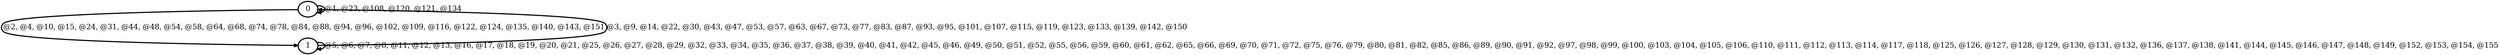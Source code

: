 digraph G {
        node [style=rounded, penwidth=3, fontsize=20, shape=oval];
        "0" -> "0" [label="@1, @23, @108, @120, @121, @134", color=black,arrowsize=1,style=bold,penwidth=3,fontsize=20];
"0" -> "1" [label="@2, @4, @10, @15, @24, @31, @44, @48, @54, @58, @64, @68, @74, @78, @84, @88, @94, @96, @102, @109, @116, @122, @124, @135, @140, @143, @151", color=black,arrowsize=1,style=bold,penwidth=3,fontsize=20];
"1" -> "0" [label="@3, @9, @14, @22, @30, @43, @47, @53, @57, @63, @67, @73, @77, @83, @87, @93, @95, @101, @107, @115, @119, @123, @133, @139, @142, @150", color=black,arrowsize=1,style=bold,penwidth=3,fontsize=20];
"1" -> "1" [label="@5, @6, @7, @8, @11, @12, @13, @16, @17, @18, @19, @20, @21, @25, @26, @27, @28, @29, @32, @33, @34, @35, @36, @37, @38, @39, @40, @41, @42, @45, @46, @49, @50, @51, @52, @55, @56, @59, @60, @61, @62, @65, @66, @69, @70, @71, @72, @75, @76, @79, @80, @81, @82, @85, @86, @89, @90, @91, @92, @97, @98, @99, @100, @103, @104, @105, @106, @110, @111, @112, @113, @114, @117, @118, @125, @126, @127, @128, @129, @130, @131, @132, @136, @137, @138, @141, @144, @145, @146, @147, @148, @149, @152, @153, @154, @155", color=black,arrowsize=1,style=bold,penwidth=3,fontsize=20];
}
